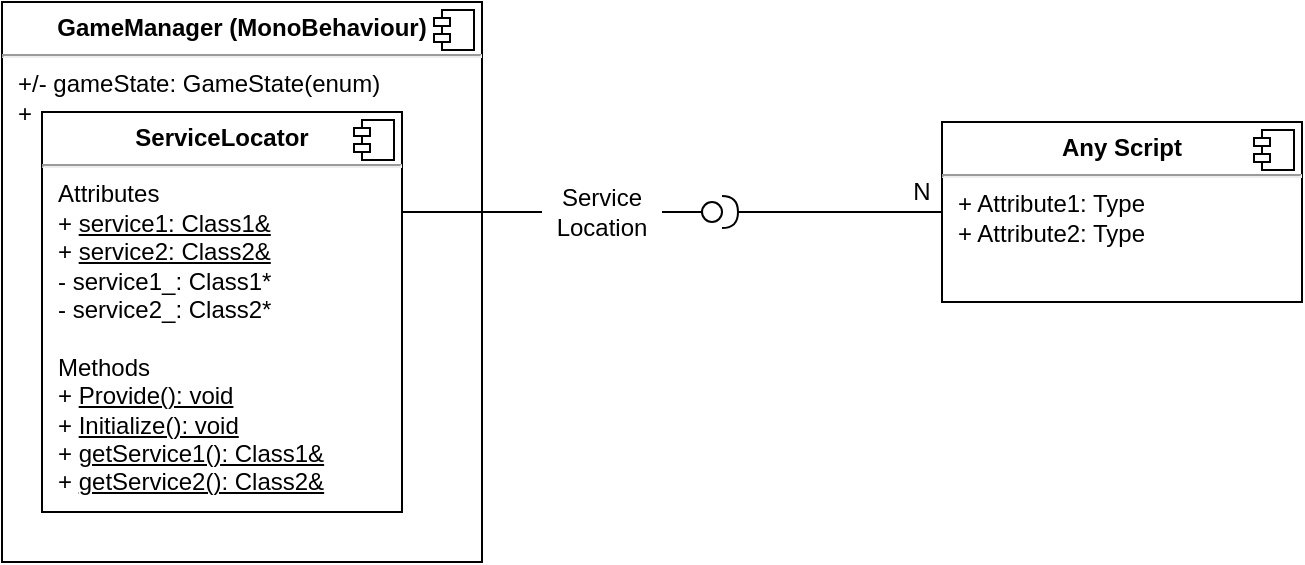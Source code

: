 <mxfile version="21.3.7" type="device">
  <diagram id="C5RBs43oDa-KdzZeNtuy" name="Page-1">
    <mxGraphModel dx="1969" dy="993" grid="1" gridSize="10" guides="1" tooltips="1" connect="1" arrows="1" fold="1" page="1" pageScale="1" pageWidth="827" pageHeight="1169" math="0" shadow="0">
      <root>
        <mxCell id="WIyWlLk6GJQsqaUBKTNV-0" />
        <mxCell id="WIyWlLk6GJQsqaUBKTNV-1" parent="WIyWlLk6GJQsqaUBKTNV-0" />
        <mxCell id="jma4KsqjWtt4Johjfto5-11" value="&lt;p style=&quot;margin:0px;margin-top:6px;text-align:center;&quot;&gt;&lt;b&gt;GameManager (MonoBehaviour)&lt;/b&gt;&lt;/p&gt;&lt;hr&gt;&lt;p style=&quot;margin:0px;margin-left:8px;&quot;&gt;+/- gameState: GameState(enum)&lt;br&gt;+&amp;nbsp;&lt;/p&gt;" style="align=left;overflow=fill;html=1;dropTarget=0;whiteSpace=wrap;" vertex="1" parent="WIyWlLk6GJQsqaUBKTNV-1">
          <mxGeometry x="280" y="280" width="240" height="280" as="geometry" />
        </mxCell>
        <mxCell id="jma4KsqjWtt4Johjfto5-12" value="" style="shape=component;jettyWidth=8;jettyHeight=4;" vertex="1" parent="jma4KsqjWtt4Johjfto5-11">
          <mxGeometry x="1" width="20" height="20" relative="1" as="geometry">
            <mxPoint x="-24" y="4" as="offset" />
          </mxGeometry>
        </mxCell>
        <mxCell id="jma4KsqjWtt4Johjfto5-0" value="&lt;p style=&quot;margin:0px;margin-top:6px;text-align:center;&quot;&gt;&lt;b&gt;ServiceLocator&lt;/b&gt;&lt;/p&gt;&lt;hr&gt;&lt;p style=&quot;margin:0px;margin-left:8px;&quot;&gt;Attributes&lt;/p&gt;&lt;p style=&quot;margin:0px;margin-left:8px;&quot;&gt;+ &lt;u&gt;service1: Class1&amp;amp;&lt;/u&gt;&lt;/p&gt;&lt;p style=&quot;margin:0px;margin-left:8px;&quot;&gt;+ &lt;u&gt;service2: Class2&amp;amp;&lt;/u&gt;&lt;/p&gt;&lt;p style=&quot;margin:0px;margin-left:8px;&quot;&gt;&lt;span style=&quot;background-color: initial;&quot;&gt;- service1_: Class1*&lt;/span&gt;&lt;br&gt;&lt;/p&gt;&lt;p style=&quot;margin:0px;margin-left:8px;&quot;&gt;- service2_: Class2*&lt;u&gt;&lt;br&gt;&lt;/u&gt;&lt;/p&gt;&lt;p style=&quot;margin:0px;margin-left:8px;&quot;&gt;&lt;u&gt;&lt;br&gt;&lt;/u&gt;&lt;/p&gt;&lt;p style=&quot;margin:0px;margin-left:8px;&quot;&gt;Methods&lt;/p&gt;&lt;p style=&quot;margin:0px;margin-left:8px;&quot;&gt;+ &lt;u&gt;Provide(): void&lt;/u&gt;&lt;/p&gt;&lt;p style=&quot;margin:0px;margin-left:8px;&quot;&gt;+ &lt;u&gt;Initialize(): void&lt;/u&gt;&lt;/p&gt;&lt;p style=&quot;margin:0px;margin-left:8px;&quot;&gt;+ &lt;u&gt;getService1(): Class1&amp;amp;&lt;/u&gt;&lt;/p&gt;&lt;p style=&quot;margin:0px;margin-left:8px;&quot;&gt;+ &lt;u&gt;getService2(): Class2&amp;amp;&lt;/u&gt;&lt;/p&gt;" style="align=left;overflow=fill;html=1;dropTarget=0;whiteSpace=wrap;" vertex="1" parent="WIyWlLk6GJQsqaUBKTNV-1">
          <mxGeometry x="300" y="335" width="180" height="200" as="geometry" />
        </mxCell>
        <mxCell id="jma4KsqjWtt4Johjfto5-1" value="" style="shape=component;jettyWidth=8;jettyHeight=4;" vertex="1" parent="jma4KsqjWtt4Johjfto5-0">
          <mxGeometry x="1" width="20" height="20" relative="1" as="geometry">
            <mxPoint x="-24" y="4" as="offset" />
          </mxGeometry>
        </mxCell>
        <mxCell id="jma4KsqjWtt4Johjfto5-3" value="" style="rounded=0;orthogonalLoop=1;jettySize=auto;html=1;endArrow=none;endFill=0;sketch=0;sourcePerimeterSpacing=0;targetPerimeterSpacing=0;exitX=1;exitY=0.5;exitDx=0;exitDy=0;" edge="1" target="jma4KsqjWtt4Johjfto5-5" parent="WIyWlLk6GJQsqaUBKTNV-1" source="jma4KsqjWtt4Johjfto5-7">
          <mxGeometry relative="1" as="geometry">
            <mxPoint x="566" y="375" as="sourcePoint" />
            <mxPoint x="570" y="380" as="targetPoint" />
          </mxGeometry>
        </mxCell>
        <mxCell id="jma4KsqjWtt4Johjfto5-4" value="" style="rounded=0;orthogonalLoop=1;jettySize=auto;html=1;endArrow=halfCircle;endFill=0;endSize=6;strokeWidth=1;sketch=0;exitX=0;exitY=0.5;exitDx=0;exitDy=0;" edge="1" target="jma4KsqjWtt4Johjfto5-5" parent="WIyWlLk6GJQsqaUBKTNV-1" source="jma4KsqjWtt4Johjfto5-9">
          <mxGeometry relative="1" as="geometry">
            <mxPoint x="760" y="405" as="sourcePoint" />
            <mxPoint x="566" y="340" as="targetPoint" />
          </mxGeometry>
        </mxCell>
        <mxCell id="jma4KsqjWtt4Johjfto5-5" value="" style="ellipse;whiteSpace=wrap;html=1;align=center;aspect=fixed;resizable=0;points=[];outlineConnect=0;sketch=0;" vertex="1" parent="WIyWlLk6GJQsqaUBKTNV-1">
          <mxGeometry x="630" y="380" width="10" height="10" as="geometry" />
        </mxCell>
        <mxCell id="jma4KsqjWtt4Johjfto5-8" value="" style="rounded=0;orthogonalLoop=1;jettySize=auto;html=1;endArrow=none;endFill=0;sketch=0;sourcePerimeterSpacing=0;targetPerimeterSpacing=0;exitX=1;exitY=0.25;exitDx=0;exitDy=0;" edge="1" parent="WIyWlLk6GJQsqaUBKTNV-1" source="jma4KsqjWtt4Johjfto5-0" target="jma4KsqjWtt4Johjfto5-7">
          <mxGeometry relative="1" as="geometry">
            <mxPoint x="414" y="350" as="sourcePoint" />
            <mxPoint x="414" y="290" as="targetPoint" />
          </mxGeometry>
        </mxCell>
        <mxCell id="jma4KsqjWtt4Johjfto5-7" value="Service Location" style="text;html=1;strokeColor=none;fillColor=none;align=center;verticalAlign=middle;whiteSpace=wrap;rounded=0;" vertex="1" parent="WIyWlLk6GJQsqaUBKTNV-1">
          <mxGeometry x="550" y="370" width="60" height="30" as="geometry" />
        </mxCell>
        <mxCell id="jma4KsqjWtt4Johjfto5-9" value="&lt;p style=&quot;margin:0px;margin-top:6px;text-align:center;&quot;&gt;&lt;b&gt;Any Script&lt;/b&gt;&lt;/p&gt;&lt;hr&gt;&lt;p style=&quot;margin:0px;margin-left:8px;&quot;&gt;+ Attribute1: Type&lt;br&gt;+ Attribute2: Type&lt;/p&gt;" style="align=left;overflow=fill;html=1;dropTarget=0;whiteSpace=wrap;" vertex="1" parent="WIyWlLk6GJQsqaUBKTNV-1">
          <mxGeometry x="750" y="340" width="180" height="90" as="geometry" />
        </mxCell>
        <mxCell id="jma4KsqjWtt4Johjfto5-10" value="" style="shape=component;jettyWidth=8;jettyHeight=4;" vertex="1" parent="jma4KsqjWtt4Johjfto5-9">
          <mxGeometry x="1" width="20" height="20" relative="1" as="geometry">
            <mxPoint x="-24" y="4" as="offset" />
          </mxGeometry>
        </mxCell>
        <mxCell id="jma4KsqjWtt4Johjfto5-13" value="N" style="text;html=1;strokeColor=none;fillColor=none;align=center;verticalAlign=middle;whiteSpace=wrap;rounded=0;" vertex="1" parent="WIyWlLk6GJQsqaUBKTNV-1">
          <mxGeometry x="710" y="360" width="60" height="30" as="geometry" />
        </mxCell>
      </root>
    </mxGraphModel>
  </diagram>
</mxfile>
